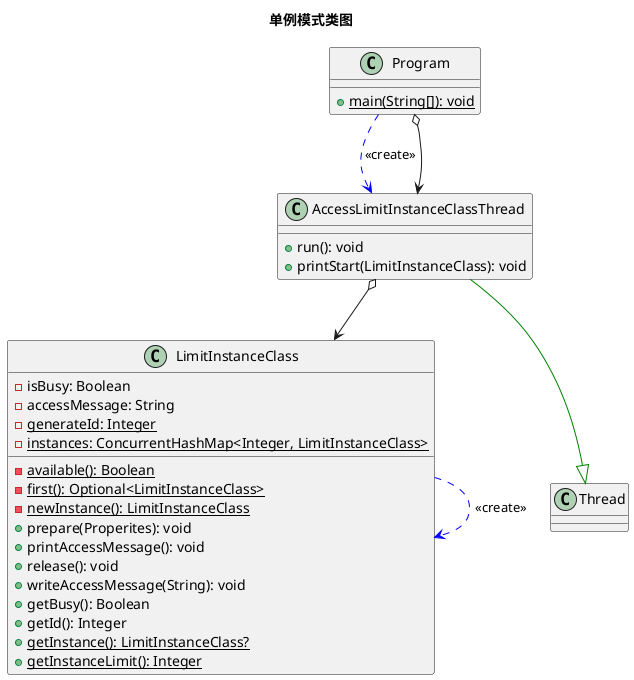@startuml
title "单例模式类图"

class LimitInstanceClass {
    - isBusy: Boolean
    - accessMessage: String
    - {static} generateId: Integer
    - {static} instances: ConcurrentHashMap<Integer, LimitInstanceClass>
    - {static} available(): Boolean
    - {static} first(): Optional<LimitInstanceClass>
    - {static} newInstance(): LimitInstanceClass
    + prepare(Properites): void
    + printAccessMessage(): void
    + release(): void
    + writeAccessMessage(String): void
    + getBusy(): Boolean
    + getId(): Integer
    + {static} getInstance(): LimitInstanceClass?
    + {static} getInstanceLimit(): Integer
}

class AccessLimitInstanceClassThread {
    + run(): void
    + printStart(LimitInstanceClass): void
}

class Thread

class Program {
    + {static} main(String[]): void
}

Program ..> AccessLimitInstanceClassThread #Blue : "<<create>>"
AccessLimitInstanceClassThread --|> Thread #Green
Program o--> AccessLimitInstanceClassThread
AccessLimitInstanceClassThread o--> LimitInstanceClass
LimitInstanceClass ..> LimitInstanceClass #Blue : "<<create>>"

@enduml